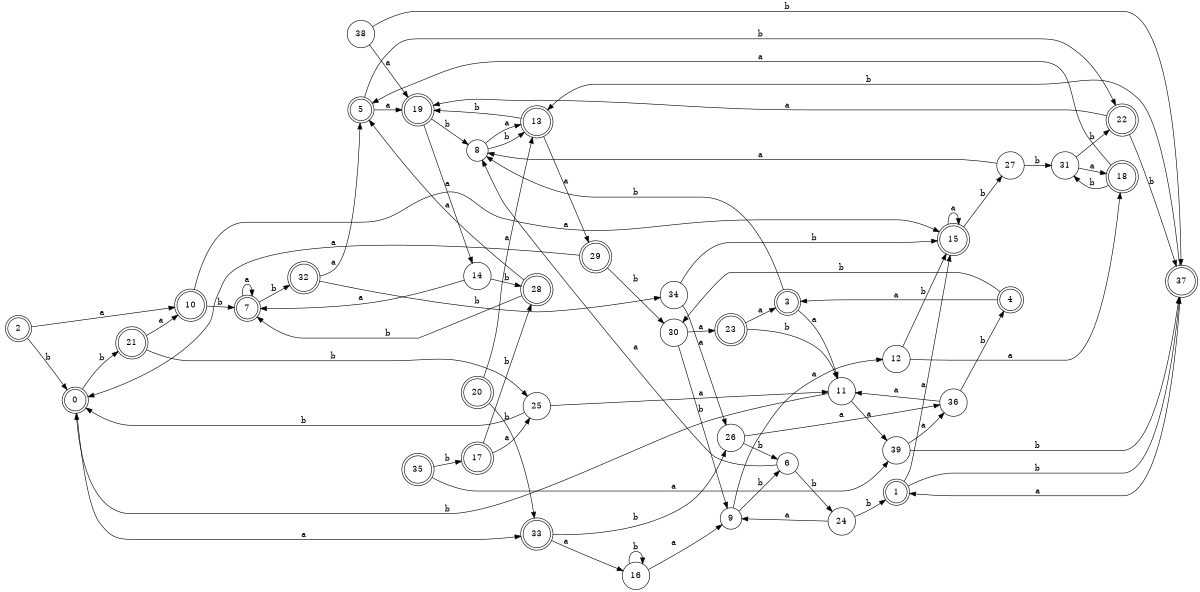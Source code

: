 digraph n32_7 {
__start0 [label="" shape="none"];

rankdir=LR;
size="8,5";

s0 [style="rounded,filled", color="black", fillcolor="white" shape="doublecircle", label="0"];
s1 [style="rounded,filled", color="black", fillcolor="white" shape="doublecircle", label="1"];
s2 [style="rounded,filled", color="black", fillcolor="white" shape="doublecircle", label="2"];
s3 [style="rounded,filled", color="black", fillcolor="white" shape="doublecircle", label="3"];
s4 [style="rounded,filled", color="black", fillcolor="white" shape="doublecircle", label="4"];
s5 [style="rounded,filled", color="black", fillcolor="white" shape="doublecircle", label="5"];
s6 [style="filled", color="black", fillcolor="white" shape="circle", label="6"];
s7 [style="rounded,filled", color="black", fillcolor="white" shape="doublecircle", label="7"];
s8 [style="filled", color="black", fillcolor="white" shape="circle", label="8"];
s9 [style="filled", color="black", fillcolor="white" shape="circle", label="9"];
s10 [style="rounded,filled", color="black", fillcolor="white" shape="doublecircle", label="10"];
s11 [style="filled", color="black", fillcolor="white" shape="circle", label="11"];
s12 [style="filled", color="black", fillcolor="white" shape="circle", label="12"];
s13 [style="rounded,filled", color="black", fillcolor="white" shape="doublecircle", label="13"];
s14 [style="filled", color="black", fillcolor="white" shape="circle", label="14"];
s15 [style="rounded,filled", color="black", fillcolor="white" shape="doublecircle", label="15"];
s16 [style="filled", color="black", fillcolor="white" shape="circle", label="16"];
s17 [style="rounded,filled", color="black", fillcolor="white" shape="doublecircle", label="17"];
s18 [style="rounded,filled", color="black", fillcolor="white" shape="doublecircle", label="18"];
s19 [style="rounded,filled", color="black", fillcolor="white" shape="doublecircle", label="19"];
s20 [style="rounded,filled", color="black", fillcolor="white" shape="doublecircle", label="20"];
s21 [style="rounded,filled", color="black", fillcolor="white" shape="doublecircle", label="21"];
s22 [style="rounded,filled", color="black", fillcolor="white" shape="doublecircle", label="22"];
s23 [style="rounded,filled", color="black", fillcolor="white" shape="doublecircle", label="23"];
s24 [style="filled", color="black", fillcolor="white" shape="circle", label="24"];
s25 [style="filled", color="black", fillcolor="white" shape="circle", label="25"];
s26 [style="filled", color="black", fillcolor="white" shape="circle", label="26"];
s27 [style="filled", color="black", fillcolor="white" shape="circle", label="27"];
s28 [style="rounded,filled", color="black", fillcolor="white" shape="doublecircle", label="28"];
s29 [style="rounded,filled", color="black", fillcolor="white" shape="doublecircle", label="29"];
s30 [style="filled", color="black", fillcolor="white" shape="circle", label="30"];
s31 [style="filled", color="black", fillcolor="white" shape="circle", label="31"];
s32 [style="rounded,filled", color="black", fillcolor="white" shape="doublecircle", label="32"];
s33 [style="rounded,filled", color="black", fillcolor="white" shape="doublecircle", label="33"];
s34 [style="filled", color="black", fillcolor="white" shape="circle", label="34"];
s35 [style="rounded,filled", color="black", fillcolor="white" shape="doublecircle", label="35"];
s36 [style="filled", color="black", fillcolor="white" shape="circle", label="36"];
s37 [style="rounded,filled", color="black", fillcolor="white" shape="doublecircle", label="37"];
s38 [style="filled", color="black", fillcolor="white" shape="circle", label="38"];
s39 [style="filled", color="black", fillcolor="white" shape="circle", label="39"];
s0 -> s33 [label="a"];
s0 -> s21 [label="b"];
s1 -> s15 [label="a"];
s1 -> s37 [label="b"];
s2 -> s10 [label="a"];
s2 -> s0 [label="b"];
s3 -> s11 [label="a"];
s3 -> s8 [label="b"];
s4 -> s3 [label="a"];
s4 -> s30 [label="b"];
s5 -> s19 [label="a"];
s5 -> s22 [label="b"];
s6 -> s8 [label="a"];
s6 -> s24 [label="b"];
s7 -> s7 [label="a"];
s7 -> s32 [label="b"];
s8 -> s13 [label="a"];
s8 -> s13 [label="b"];
s9 -> s12 [label="a"];
s9 -> s6 [label="b"];
s10 -> s15 [label="a"];
s10 -> s7 [label="b"];
s11 -> s39 [label="a"];
s11 -> s0 [label="b"];
s12 -> s18 [label="a"];
s12 -> s15 [label="b"];
s13 -> s29 [label="a"];
s13 -> s19 [label="b"];
s14 -> s7 [label="a"];
s14 -> s28 [label="b"];
s15 -> s15 [label="a"];
s15 -> s27 [label="b"];
s16 -> s9 [label="a"];
s16 -> s16 [label="b"];
s17 -> s25 [label="a"];
s17 -> s28 [label="b"];
s18 -> s5 [label="a"];
s18 -> s31 [label="b"];
s19 -> s14 [label="a"];
s19 -> s8 [label="b"];
s20 -> s13 [label="a"];
s20 -> s33 [label="b"];
s21 -> s10 [label="a"];
s21 -> s25 [label="b"];
s22 -> s19 [label="a"];
s22 -> s37 [label="b"];
s23 -> s3 [label="a"];
s23 -> s11 [label="b"];
s24 -> s9 [label="a"];
s24 -> s1 [label="b"];
s25 -> s11 [label="a"];
s25 -> s0 [label="b"];
s26 -> s36 [label="a"];
s26 -> s6 [label="b"];
s27 -> s8 [label="a"];
s27 -> s31 [label="b"];
s28 -> s5 [label="a"];
s28 -> s7 [label="b"];
s29 -> s0 [label="a"];
s29 -> s30 [label="b"];
s30 -> s23 [label="a"];
s30 -> s9 [label="b"];
s31 -> s18 [label="a"];
s31 -> s22 [label="b"];
s32 -> s5 [label="a"];
s32 -> s34 [label="b"];
s33 -> s16 [label="a"];
s33 -> s26 [label="b"];
s34 -> s26 [label="a"];
s34 -> s15 [label="b"];
s35 -> s39 [label="a"];
s35 -> s17 [label="b"];
s36 -> s11 [label="a"];
s36 -> s4 [label="b"];
s37 -> s1 [label="a"];
s37 -> s13 [label="b"];
s38 -> s19 [label="a"];
s38 -> s37 [label="b"];
s39 -> s36 [label="a"];
s39 -> s37 [label="b"];

}